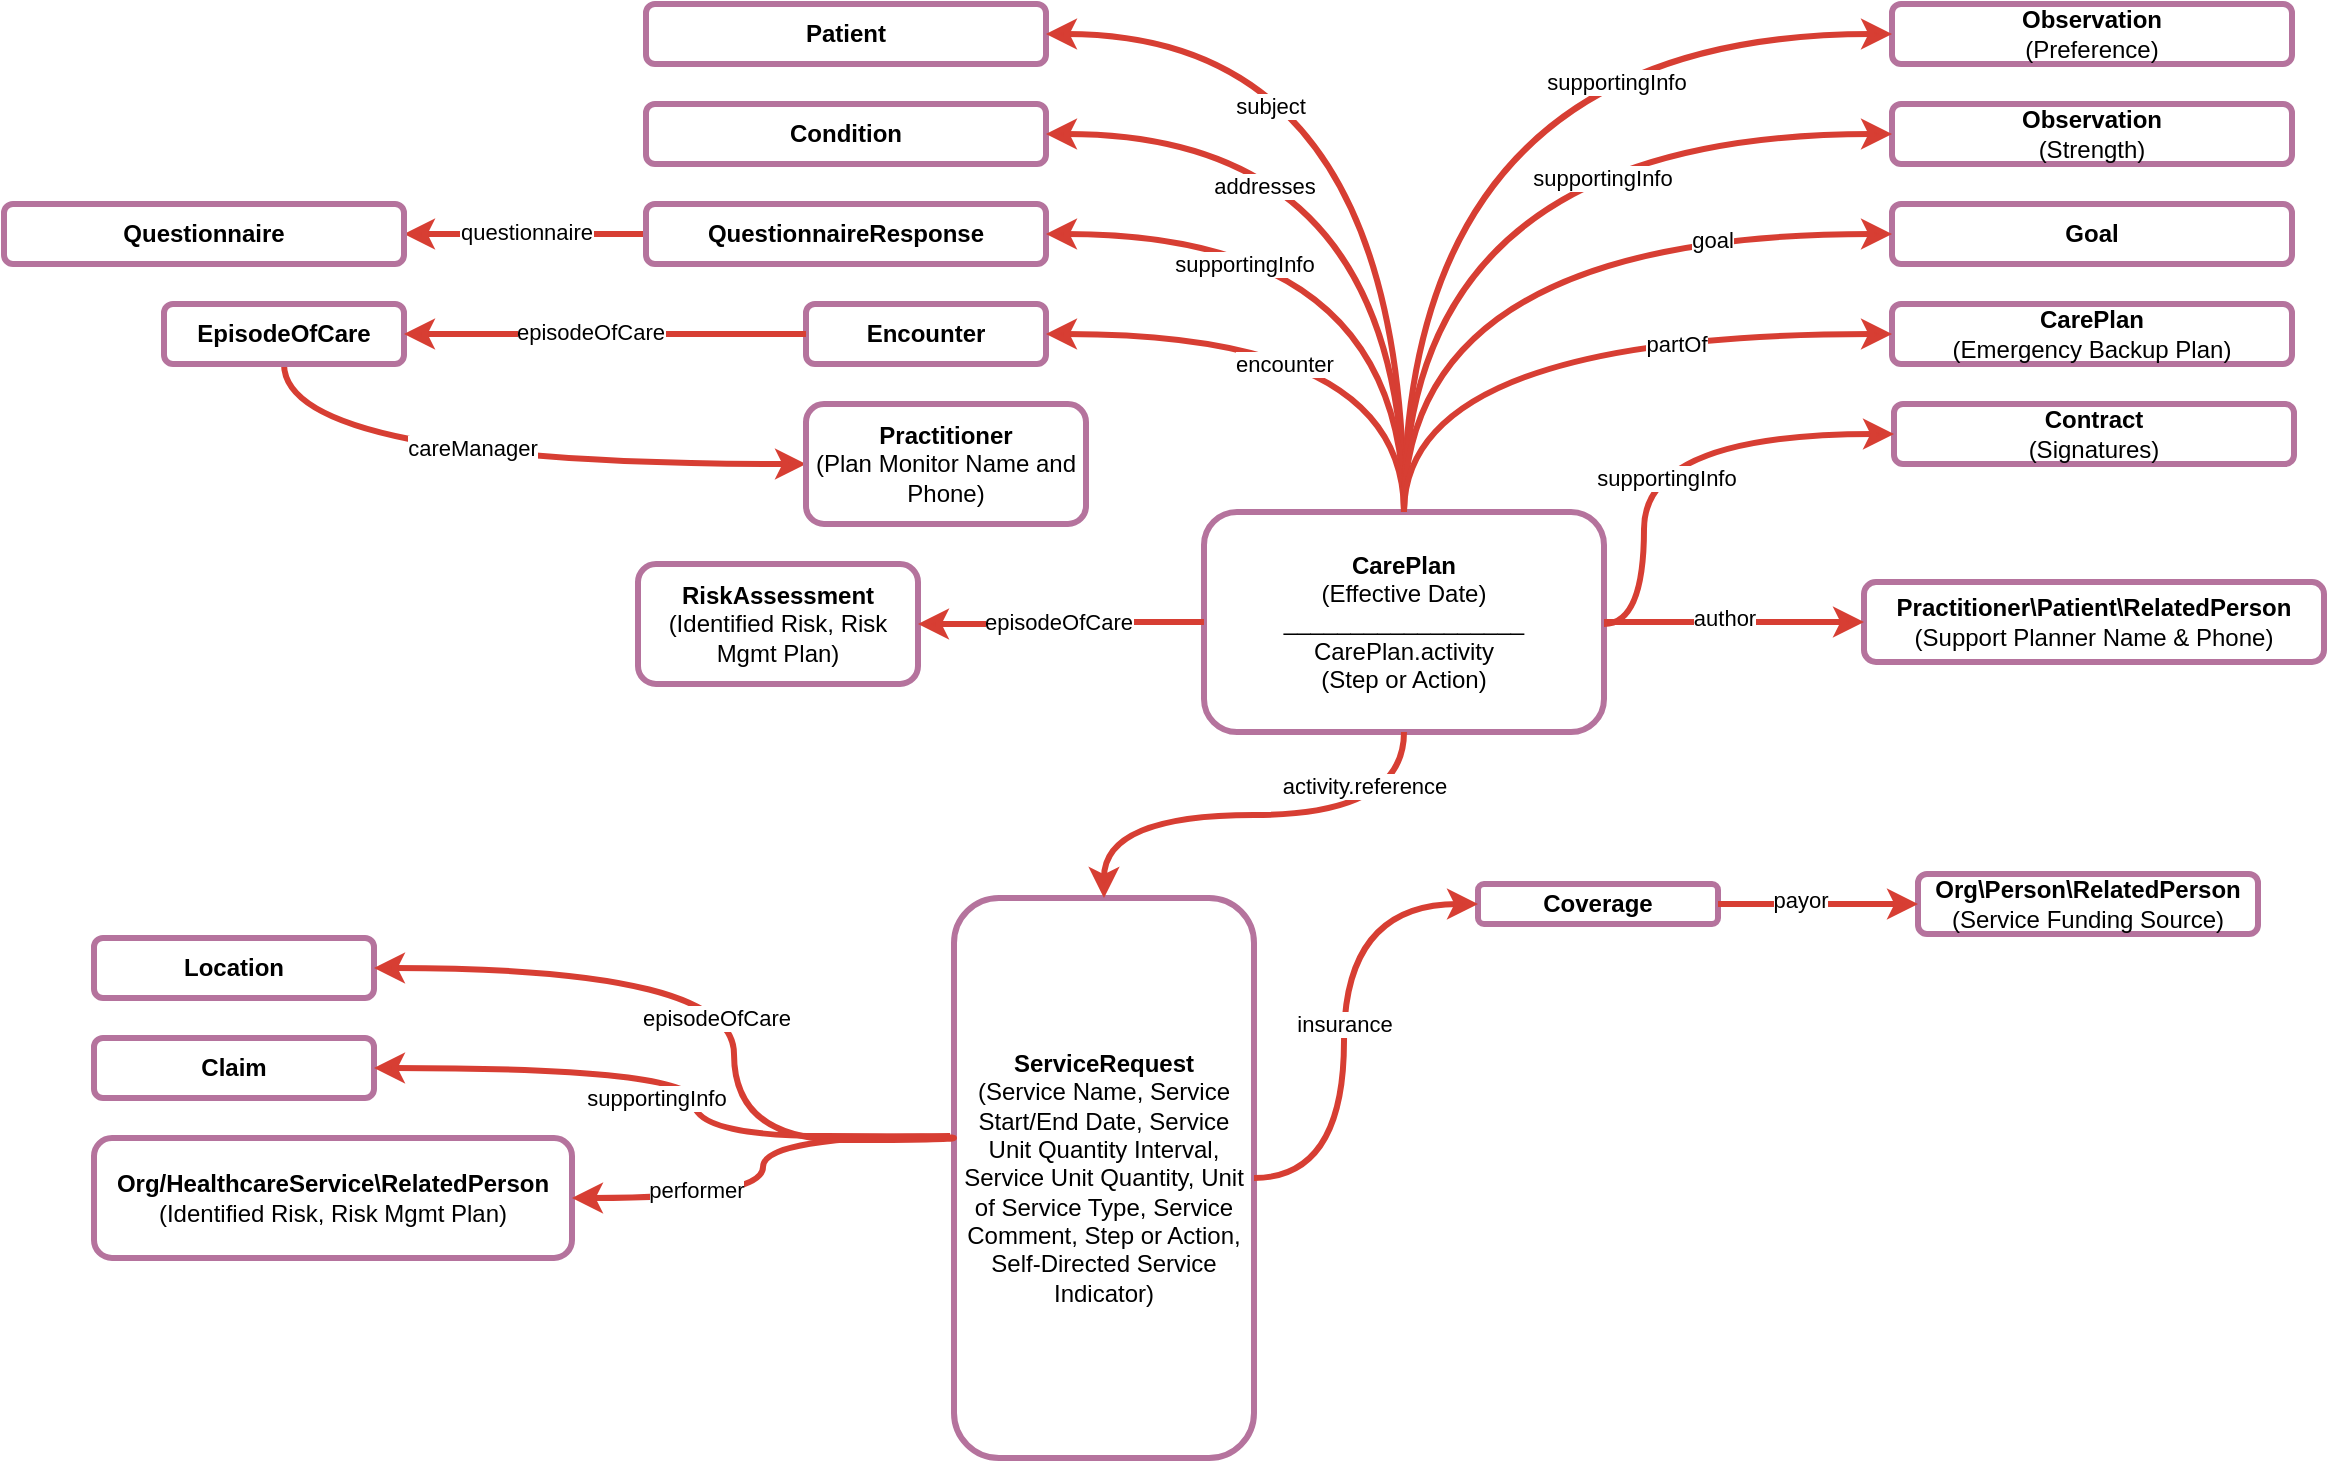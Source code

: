 <mxfile version="23.1.6" type="google">
  <diagram name="Page-1" id="FC6OnVRE6gz8OlY0Ffye">
    <mxGraphModel grid="1" page="1" gridSize="10" guides="1" tooltips="1" connect="1" arrows="1" fold="1" pageScale="1" pageWidth="1700" pageHeight="1100" math="0" shadow="0">
      <root>
        <mxCell id="0" />
        <mxCell id="1" parent="0" />
        <mxCell id="zbUi3ETXG6Zyt_R_n4Tg-4" style="edgeStyle=orthogonalEdgeStyle;rounded=0;orthogonalLoop=1;jettySize=auto;html=1;exitX=0;exitY=0.5;exitDx=0;exitDy=0;entryX=1;entryY=0.5;entryDx=0;entryDy=0;strokeWidth=3;fillColor=#f8cecc;strokeColor=#d73e33;" edge="1" parent="1" source="zbUi3ETXG6Zyt_R_n4Tg-2" target="zbUi3ETXG6Zyt_R_n4Tg-3">
          <mxGeometry relative="1" as="geometry" />
        </mxCell>
        <mxCell id="zbUi3ETXG6Zyt_R_n4Tg-5" value="questionnaire" style="edgeLabel;html=1;align=center;verticalAlign=middle;resizable=0;points=[];" connectable="0" vertex="1" parent="zbUi3ETXG6Zyt_R_n4Tg-4">
          <mxGeometry x="0.2" y="-1" relative="1" as="geometry">
            <mxPoint x="12" as="offset" />
          </mxGeometry>
        </mxCell>
        <mxCell id="zbUi3ETXG6Zyt_R_n4Tg-2" value="&lt;b&gt;QuestionnaireResponse&lt;/b&gt;" style="rounded=1;whiteSpace=wrap;html=1;strokeWidth=3;strokeColor=#B5739D;" vertex="1" parent="1">
          <mxGeometry x="341" y="180" width="200" height="30" as="geometry" />
        </mxCell>
        <mxCell id="zbUi3ETXG6Zyt_R_n4Tg-3" value="&lt;b&gt;Questionnaire&lt;/b&gt;" style="rounded=1;whiteSpace=wrap;html=1;strokeWidth=3;strokeColor=#B5739D;" vertex="1" parent="1">
          <mxGeometry x="20" y="180" width="200" height="30" as="geometry" />
        </mxCell>
        <mxCell id="zbUi3ETXG6Zyt_R_n4Tg-6" value="&lt;b&gt;Condition&lt;/b&gt;" style="rounded=1;whiteSpace=wrap;html=1;strokeWidth=3;strokeColor=#B5739D;" vertex="1" parent="1">
          <mxGeometry x="341" y="130" width="200" height="30" as="geometry" />
        </mxCell>
        <mxCell id="zbUi3ETXG6Zyt_R_n4Tg-7" value="&lt;b&gt;Patient&lt;/b&gt;" style="rounded=1;whiteSpace=wrap;html=1;strokeWidth=3;strokeColor=#B5739D;" vertex="1" parent="1">
          <mxGeometry x="341" y="80" width="200" height="30" as="geometry" />
        </mxCell>
        <mxCell id="zbUi3ETXG6Zyt_R_n4Tg-9" value="&lt;b&gt;CarePlan&lt;/b&gt;&lt;br&gt;(Effective Date)&lt;br&gt;__________________&lt;br&gt;CarePlan.activity&lt;br&gt;(Step or Action)" style="rounded=1;whiteSpace=wrap;html=1;strokeWidth=3;strokeColor=#B5739D;" vertex="1" parent="1">
          <mxGeometry x="620" y="334" width="200" height="110" as="geometry" />
        </mxCell>
        <mxCell id="zbUi3ETXG6Zyt_R_n4Tg-15" style="edgeStyle=orthogonalEdgeStyle;rounded=0;orthogonalLoop=1;jettySize=auto;html=1;exitX=0.5;exitY=1;exitDx=0;exitDy=0;entryX=0;entryY=0.5;entryDx=0;entryDy=0;curved=1;strokeWidth=3;strokeColor=#D73E33;" edge="1" parent="1" source="zbUi3ETXG6Zyt_R_n4Tg-10" target="zbUi3ETXG6Zyt_R_n4Tg-14">
          <mxGeometry relative="1" as="geometry" />
        </mxCell>
        <mxCell id="zbUi3ETXG6Zyt_R_n4Tg-16" value="careManager" style="edgeLabel;html=1;align=center;verticalAlign=middle;resizable=0;points=[];" connectable="0" vertex="1" parent="zbUi3ETXG6Zyt_R_n4Tg-15">
          <mxGeometry x="-0.074" y="8" relative="1" as="geometry">
            <mxPoint as="offset" />
          </mxGeometry>
        </mxCell>
        <mxCell id="zbUi3ETXG6Zyt_R_n4Tg-10" value="&lt;b&gt;EpisodeOfCare&lt;/b&gt;" style="rounded=1;whiteSpace=wrap;html=1;strokeWidth=3;strokeColor=#B5739D;" vertex="1" parent="1">
          <mxGeometry x="100" y="230" width="120" height="30" as="geometry" />
        </mxCell>
        <mxCell id="zbUi3ETXG6Zyt_R_n4Tg-11" value="&lt;b&gt;Encounter&lt;/b&gt;" style="rounded=1;whiteSpace=wrap;html=1;strokeWidth=3;strokeColor=#B5739D;" vertex="1" parent="1">
          <mxGeometry x="421" y="230" width="120" height="30" as="geometry" />
        </mxCell>
        <mxCell id="zbUi3ETXG6Zyt_R_n4Tg-12" style="edgeStyle=orthogonalEdgeStyle;rounded=0;orthogonalLoop=1;jettySize=auto;html=1;exitX=0;exitY=0.5;exitDx=0;exitDy=0;entryX=1;entryY=0.5;entryDx=0;entryDy=0;strokeWidth=3;fillColor=#f8cecc;strokeColor=#d73e33;" edge="1" parent="1" source="zbUi3ETXG6Zyt_R_n4Tg-11" target="zbUi3ETXG6Zyt_R_n4Tg-10">
          <mxGeometry relative="1" as="geometry">
            <mxPoint x="361" y="244.5" as="sourcePoint" />
            <mxPoint x="240" y="244.5" as="targetPoint" />
          </mxGeometry>
        </mxCell>
        <mxCell id="zbUi3ETXG6Zyt_R_n4Tg-13" value="episodeOfCare" style="edgeLabel;html=1;align=center;verticalAlign=middle;resizable=0;points=[];" connectable="0" vertex="1" parent="zbUi3ETXG6Zyt_R_n4Tg-12">
          <mxGeometry x="0.2" y="-1" relative="1" as="geometry">
            <mxPoint x="12" as="offset" />
          </mxGeometry>
        </mxCell>
        <mxCell id="zbUi3ETXG6Zyt_R_n4Tg-14" value="&lt;b&gt;Practitioner&lt;/b&gt;&lt;br&gt;(Plan Monitor&amp;nbsp;Name and Phone)" style="rounded=1;whiteSpace=wrap;html=1;strokeWidth=3;strokeColor=#B5739D;" vertex="1" parent="1">
          <mxGeometry x="421" y="280" width="140" height="60" as="geometry" />
        </mxCell>
        <mxCell id="zbUi3ETXG6Zyt_R_n4Tg-17" value="&lt;b&gt;RiskAssessment&lt;/b&gt;&lt;br&gt;(Identified Risk, Risk Mgmt Plan)" style="rounded=1;whiteSpace=wrap;html=1;strokeWidth=3;strokeColor=#B5739D;" vertex="1" parent="1">
          <mxGeometry x="337" y="360" width="140" height="60" as="geometry" />
        </mxCell>
        <mxCell id="zbUi3ETXG6Zyt_R_n4Tg-18" style="edgeStyle=orthogonalEdgeStyle;rounded=0;orthogonalLoop=1;jettySize=auto;html=1;entryX=1;entryY=0.5;entryDx=0;entryDy=0;strokeWidth=3;fillColor=#f8cecc;strokeColor=#d73e33;exitX=0;exitY=0.5;exitDx=0;exitDy=0;" edge="1" parent="1" source="zbUi3ETXG6Zyt_R_n4Tg-9" target="zbUi3ETXG6Zyt_R_n4Tg-17">
          <mxGeometry relative="1" as="geometry">
            <mxPoint x="580" y="390" as="sourcePoint" />
            <mxPoint x="500" y="389.5" as="targetPoint" />
          </mxGeometry>
        </mxCell>
        <mxCell id="zbUi3ETXG6Zyt_R_n4Tg-19" value="episodeOfCare" style="edgeLabel;html=1;align=center;verticalAlign=middle;resizable=0;points=[];" connectable="0" vertex="1" parent="zbUi3ETXG6Zyt_R_n4Tg-18">
          <mxGeometry x="0.2" y="-1" relative="1" as="geometry">
            <mxPoint x="12" as="offset" />
          </mxGeometry>
        </mxCell>
        <mxCell id="zbUi3ETXG6Zyt_R_n4Tg-20" style="edgeStyle=orthogonalEdgeStyle;rounded=0;orthogonalLoop=1;jettySize=auto;html=1;exitX=0.5;exitY=0;exitDx=0;exitDy=0;entryX=1;entryY=0.5;entryDx=0;entryDy=0;curved=1;strokeWidth=3;strokeColor=#D73E33;" edge="1" parent="1" source="zbUi3ETXG6Zyt_R_n4Tg-9" target="zbUi3ETXG6Zyt_R_n4Tg-7">
          <mxGeometry relative="1" as="geometry">
            <mxPoint x="730" y="310" as="sourcePoint" />
            <mxPoint x="991" y="360" as="targetPoint" />
          </mxGeometry>
        </mxCell>
        <mxCell id="zbUi3ETXG6Zyt_R_n4Tg-21" value="subject" style="edgeLabel;html=1;align=center;verticalAlign=middle;resizable=0;points=[];" connectable="0" vertex="1" parent="zbUi3ETXG6Zyt_R_n4Tg-20">
          <mxGeometry x="-0.074" y="8" relative="1" as="geometry">
            <mxPoint x="-59" y="-10" as="offset" />
          </mxGeometry>
        </mxCell>
        <mxCell id="zbUi3ETXG6Zyt_R_n4Tg-22" style="edgeStyle=orthogonalEdgeStyle;rounded=0;orthogonalLoop=1;jettySize=auto;html=1;entryX=1;entryY=0.5;entryDx=0;entryDy=0;curved=1;strokeWidth=3;strokeColor=#D73E33;exitX=0.5;exitY=0;exitDx=0;exitDy=0;" edge="1" parent="1" source="zbUi3ETXG6Zyt_R_n4Tg-9" target="zbUi3ETXG6Zyt_R_n4Tg-6">
          <mxGeometry relative="1" as="geometry">
            <mxPoint x="690" y="360" as="sourcePoint" />
            <mxPoint x="551" y="105" as="targetPoint" />
          </mxGeometry>
        </mxCell>
        <mxCell id="zbUi3ETXG6Zyt_R_n4Tg-23" value="addresses" style="edgeLabel;html=1;align=center;verticalAlign=middle;resizable=0;points=[];" connectable="0" vertex="1" parent="zbUi3ETXG6Zyt_R_n4Tg-22">
          <mxGeometry x="-0.074" y="8" relative="1" as="geometry">
            <mxPoint x="-62" y="7" as="offset" />
          </mxGeometry>
        </mxCell>
        <mxCell id="zbUi3ETXG6Zyt_R_n4Tg-24" style="edgeStyle=orthogonalEdgeStyle;rounded=0;orthogonalLoop=1;jettySize=auto;html=1;entryX=1;entryY=0.5;entryDx=0;entryDy=0;curved=1;strokeWidth=3;strokeColor=#D73E33;exitX=0.5;exitY=0;exitDx=0;exitDy=0;" edge="1" parent="1" source="zbUi3ETXG6Zyt_R_n4Tg-9" target="zbUi3ETXG6Zyt_R_n4Tg-2">
          <mxGeometry relative="1" as="geometry">
            <mxPoint x="700" y="372" as="sourcePoint" />
            <mxPoint x="551" y="155" as="targetPoint" />
          </mxGeometry>
        </mxCell>
        <mxCell id="zbUi3ETXG6Zyt_R_n4Tg-25" value="supportingInfo" style="edgeLabel;html=1;align=center;verticalAlign=middle;resizable=0;points=[];" connectable="0" vertex="1" parent="zbUi3ETXG6Zyt_R_n4Tg-24">
          <mxGeometry x="-0.074" y="8" relative="1" as="geometry">
            <mxPoint x="-72" y="7" as="offset" />
          </mxGeometry>
        </mxCell>
        <mxCell id="zbUi3ETXG6Zyt_R_n4Tg-26" style="edgeStyle=orthogonalEdgeStyle;rounded=0;orthogonalLoop=1;jettySize=auto;html=1;entryX=1;entryY=0.5;entryDx=0;entryDy=0;curved=1;strokeWidth=3;strokeColor=#D73E33;exitX=0.5;exitY=0;exitDx=0;exitDy=0;" edge="1" parent="1" source="zbUi3ETXG6Zyt_R_n4Tg-9" target="zbUi3ETXG6Zyt_R_n4Tg-11">
          <mxGeometry relative="1" as="geometry">
            <mxPoint x="700" y="372" as="sourcePoint" />
            <mxPoint x="551" y="205" as="targetPoint" />
          </mxGeometry>
        </mxCell>
        <mxCell id="zbUi3ETXG6Zyt_R_n4Tg-27" value="encounter" style="edgeLabel;html=1;align=center;verticalAlign=middle;resizable=0;points=[];" connectable="0" vertex="1" parent="zbUi3ETXG6Zyt_R_n4Tg-26">
          <mxGeometry x="-0.074" y="8" relative="1" as="geometry">
            <mxPoint x="-25" y="7" as="offset" />
          </mxGeometry>
        </mxCell>
        <mxCell id="zbUi3ETXG6Zyt_R_n4Tg-31" value="&lt;b&gt;Observation&lt;/b&gt;&lt;br&gt;(Preference)" style="rounded=1;whiteSpace=wrap;html=1;strokeWidth=3;strokeColor=#B5739D;" vertex="1" parent="1">
          <mxGeometry x="964" y="80" width="200" height="30" as="geometry" />
        </mxCell>
        <mxCell id="zbUi3ETXG6Zyt_R_n4Tg-32" value="&lt;b&gt;Observation&lt;/b&gt;&lt;br&gt;(Strength)" style="rounded=1;whiteSpace=wrap;html=1;strokeWidth=3;strokeColor=#B5739D;" vertex="1" parent="1">
          <mxGeometry x="964" y="130" width="200" height="30" as="geometry" />
        </mxCell>
        <mxCell id="zbUi3ETXG6Zyt_R_n4Tg-33" value="&lt;b&gt;Goal&lt;/b&gt;" style="rounded=1;whiteSpace=wrap;html=1;strokeWidth=3;strokeColor=#B5739D;" vertex="1" parent="1">
          <mxGeometry x="964" y="180" width="200" height="30" as="geometry" />
        </mxCell>
        <mxCell id="zbUi3ETXG6Zyt_R_n4Tg-34" value="&lt;b&gt;CarePlan&lt;/b&gt;&lt;br&gt;(Emergency Backup Plan)" style="rounded=1;whiteSpace=wrap;html=1;strokeWidth=3;strokeColor=#B5739D;" vertex="1" parent="1">
          <mxGeometry x="964" y="230" width="200" height="30" as="geometry" />
        </mxCell>
        <mxCell id="zbUi3ETXG6Zyt_R_n4Tg-35" value="&lt;b&gt;Contract&lt;/b&gt;&lt;br&gt;(Signatures)" style="rounded=1;whiteSpace=wrap;html=1;strokeWidth=3;strokeColor=#B5739D;" vertex="1" parent="1">
          <mxGeometry x="965" y="280" width="200" height="30" as="geometry" />
        </mxCell>
        <mxCell id="zbUi3ETXG6Zyt_R_n4Tg-36" value="&lt;b&gt;Practitioner\Patient\RelatedPerson&lt;/b&gt;&lt;br&gt;(Support Planner Name &amp;amp; Phone)" style="rounded=1;whiteSpace=wrap;html=1;strokeWidth=3;strokeColor=#B5739D;" vertex="1" parent="1">
          <mxGeometry x="950" y="369" width="230" height="40" as="geometry" />
        </mxCell>
        <mxCell id="zbUi3ETXG6Zyt_R_n4Tg-37" style="edgeStyle=orthogonalEdgeStyle;rounded=0;orthogonalLoop=1;jettySize=auto;html=1;exitX=0.5;exitY=0;exitDx=0;exitDy=0;entryX=0;entryY=0.5;entryDx=0;entryDy=0;curved=1;strokeWidth=3;strokeColor=#D73E33;" edge="1" parent="1" source="zbUi3ETXG6Zyt_R_n4Tg-9" target="zbUi3ETXG6Zyt_R_n4Tg-31">
          <mxGeometry relative="1" as="geometry">
            <mxPoint x="730" y="344" as="sourcePoint" />
            <mxPoint x="551" y="105" as="targetPoint" />
          </mxGeometry>
        </mxCell>
        <mxCell id="zbUi3ETXG6Zyt_R_n4Tg-39" value="supportingInfo" style="edgeLabel;html=1;align=center;verticalAlign=middle;resizable=0;points=[];" connectable="0" vertex="1" parent="zbUi3ETXG6Zyt_R_n4Tg-37">
          <mxGeometry x="0.446" y="-35" relative="1" as="geometry">
            <mxPoint x="-4" y="-11" as="offset" />
          </mxGeometry>
        </mxCell>
        <mxCell id="zbUi3ETXG6Zyt_R_n4Tg-43" style="edgeStyle=orthogonalEdgeStyle;rounded=0;orthogonalLoop=1;jettySize=auto;html=1;exitX=0.5;exitY=0;exitDx=0;exitDy=0;entryX=0;entryY=0.5;entryDx=0;entryDy=0;curved=1;strokeWidth=3;strokeColor=#D73E33;" edge="1" parent="1" source="zbUi3ETXG6Zyt_R_n4Tg-9" target="zbUi3ETXG6Zyt_R_n4Tg-32">
          <mxGeometry relative="1" as="geometry">
            <mxPoint x="710" y="609" as="sourcePoint" />
            <mxPoint x="890" y="370" as="targetPoint" />
          </mxGeometry>
        </mxCell>
        <mxCell id="zbUi3ETXG6Zyt_R_n4Tg-45" value="supportingInfo" style="edgeLabel;html=1;align=center;verticalAlign=middle;resizable=0;points=[];" connectable="0" vertex="1" parent="zbUi3ETXG6Zyt_R_n4Tg-43">
          <mxGeometry x="0.446" y="-35" relative="1" as="geometry">
            <mxPoint x="-25" y="-13" as="offset" />
          </mxGeometry>
        </mxCell>
        <mxCell id="zbUi3ETXG6Zyt_R_n4Tg-46" style="edgeStyle=orthogonalEdgeStyle;rounded=0;orthogonalLoop=1;jettySize=auto;html=1;exitX=0.5;exitY=0;exitDx=0;exitDy=0;entryX=0;entryY=0.5;entryDx=0;entryDy=0;curved=1;strokeWidth=3;strokeColor=#D73E33;" edge="1" parent="1" source="zbUi3ETXG6Zyt_R_n4Tg-9" target="zbUi3ETXG6Zyt_R_n4Tg-33">
          <mxGeometry relative="1" as="geometry">
            <mxPoint x="740" y="319" as="sourcePoint" />
            <mxPoint x="920" y="180" as="targetPoint" />
          </mxGeometry>
        </mxCell>
        <mxCell id="zbUi3ETXG6Zyt_R_n4Tg-47" value="goal" style="edgeLabel;html=1;align=center;verticalAlign=middle;resizable=0;points=[];" connectable="0" vertex="1" parent="zbUi3ETXG6Zyt_R_n4Tg-46">
          <mxGeometry x="0.446" y="-35" relative="1" as="geometry">
            <mxPoint x="16" y="-32" as="offset" />
          </mxGeometry>
        </mxCell>
        <mxCell id="zbUi3ETXG6Zyt_R_n4Tg-48" style="edgeStyle=orthogonalEdgeStyle;rounded=0;orthogonalLoop=1;jettySize=auto;html=1;exitX=0.5;exitY=0;exitDx=0;exitDy=0;entryX=0;entryY=0.5;entryDx=0;entryDy=0;curved=1;strokeWidth=3;strokeColor=#D73E33;" edge="1" parent="1" source="zbUi3ETXG6Zyt_R_n4Tg-9" target="zbUi3ETXG6Zyt_R_n4Tg-34">
          <mxGeometry relative="1" as="geometry">
            <mxPoint x="730" y="344" as="sourcePoint" />
            <mxPoint x="910" y="205" as="targetPoint" />
          </mxGeometry>
        </mxCell>
        <mxCell id="zbUi3ETXG6Zyt_R_n4Tg-49" value="partOf" style="edgeLabel;html=1;align=center;verticalAlign=middle;resizable=0;points=[];" connectable="0" vertex="1" parent="zbUi3ETXG6Zyt_R_n4Tg-48">
          <mxGeometry x="0.446" y="-35" relative="1" as="geometry">
            <mxPoint x="-16" y="-30" as="offset" />
          </mxGeometry>
        </mxCell>
        <mxCell id="zbUi3ETXG6Zyt_R_n4Tg-50" style="edgeStyle=orthogonalEdgeStyle;rounded=0;orthogonalLoop=1;jettySize=auto;html=1;curved=1;strokeWidth=3;strokeColor=#D73E33;entryX=0;entryY=0.5;entryDx=0;entryDy=0;" edge="1" parent="1" target="zbUi3ETXG6Zyt_R_n4Tg-35">
          <mxGeometry relative="1" as="geometry">
            <mxPoint x="820" y="390" as="sourcePoint" />
            <mxPoint x="920" y="295" as="targetPoint" />
            <Array as="points">
              <mxPoint x="840" y="390" />
              <mxPoint x="840" y="295" />
            </Array>
          </mxGeometry>
        </mxCell>
        <mxCell id="zbUi3ETXG6Zyt_R_n4Tg-51" value="supportingInfo" style="edgeLabel;html=1;align=center;verticalAlign=middle;resizable=0;points=[];" connectable="0" vertex="1" parent="zbUi3ETXG6Zyt_R_n4Tg-50">
          <mxGeometry x="0.446" y="-35" relative="1" as="geometry">
            <mxPoint x="-48" y="-13" as="offset" />
          </mxGeometry>
        </mxCell>
        <mxCell id="zbUi3ETXG6Zyt_R_n4Tg-55" style="edgeStyle=orthogonalEdgeStyle;rounded=0;orthogonalLoop=1;jettySize=auto;html=1;exitX=1;exitY=0.5;exitDx=0;exitDy=0;entryX=0;entryY=0.5;entryDx=0;entryDy=0;curved=1;strokeWidth=3;strokeColor=#D73E33;" edge="1" parent="1" source="zbUi3ETXG6Zyt_R_n4Tg-9" target="zbUi3ETXG6Zyt_R_n4Tg-36">
          <mxGeometry relative="1" as="geometry">
            <mxPoint x="730" y="344" as="sourcePoint" />
            <mxPoint x="910" y="255" as="targetPoint" />
          </mxGeometry>
        </mxCell>
        <mxCell id="zbUi3ETXG6Zyt_R_n4Tg-56" value="author" style="edgeLabel;html=1;align=center;verticalAlign=middle;resizable=0;points=[];" connectable="0" vertex="1" parent="zbUi3ETXG6Zyt_R_n4Tg-55">
          <mxGeometry x="0.446" y="-35" relative="1" as="geometry">
            <mxPoint x="-34" y="-37" as="offset" />
          </mxGeometry>
        </mxCell>
        <mxCell id="zbUi3ETXG6Zyt_R_n4Tg-57" value="&lt;b&gt;ServiceRequest&lt;br&gt;&lt;/b&gt;(Service Name, Service Start/End Date, Service Unit Quantity Interval, Service Unit Quantity, Unit of Service Type, Service Comment, Step or Action, Self-Directed Service Indicator)" style="rounded=1;whiteSpace=wrap;html=1;strokeWidth=3;strokeColor=#B5739D;" vertex="1" parent="1">
          <mxGeometry x="495" y="527" width="150" height="280" as="geometry" />
        </mxCell>
        <mxCell id="zbUi3ETXG6Zyt_R_n4Tg-58" value="&lt;b&gt;Location&lt;/b&gt;" style="rounded=1;whiteSpace=wrap;html=1;strokeWidth=3;strokeColor=#B5739D;" vertex="1" parent="1">
          <mxGeometry x="65" y="547" width="140" height="30" as="geometry" />
        </mxCell>
        <mxCell id="zbUi3ETXG6Zyt_R_n4Tg-59" value="&lt;b&gt;Claim&lt;br&gt;&lt;/b&gt;" style="rounded=1;whiteSpace=wrap;html=1;strokeWidth=3;strokeColor=#B5739D;" vertex="1" parent="1">
          <mxGeometry x="65" y="597" width="140" height="30" as="geometry" />
        </mxCell>
        <mxCell id="zbUi3ETXG6Zyt_R_n4Tg-62" style="edgeStyle=orthogonalEdgeStyle;rounded=0;orthogonalLoop=1;jettySize=auto;html=1;exitX=0.75;exitY=0;exitDx=0;exitDy=0;" edge="1" parent="1" source="zbUi3ETXG6Zyt_R_n4Tg-60">
          <mxGeometry relative="1" as="geometry">
            <mxPoint x="245" y="677" as="targetPoint" />
          </mxGeometry>
        </mxCell>
        <mxCell id="zbUi3ETXG6Zyt_R_n4Tg-60" value="&lt;b&gt;Org/HealthcareService\RelatedPerson&lt;/b&gt;&lt;br&gt;(Identified Risk, Risk Mgmt Plan)" style="rounded=1;whiteSpace=wrap;html=1;strokeWidth=3;strokeColor=#B5739D;" vertex="1" parent="1">
          <mxGeometry x="65" y="647" width="239" height="60" as="geometry" />
        </mxCell>
        <mxCell id="zbUi3ETXG6Zyt_R_n4Tg-63" style="edgeStyle=orthogonalEdgeStyle;rounded=0;orthogonalLoop=1;jettySize=auto;html=1;entryX=1;entryY=0.5;entryDx=0;entryDy=0;strokeWidth=3;fillColor=#f8cecc;strokeColor=#d73e33;curved=1;" edge="1" parent="1" target="zbUi3ETXG6Zyt_R_n4Tg-58">
          <mxGeometry relative="1" as="geometry">
            <mxPoint x="495" y="647" as="sourcePoint" />
            <mxPoint x="315" y="562.25" as="targetPoint" />
            <Array as="points">
              <mxPoint x="495" y="648" />
              <mxPoint x="385" y="648" />
              <mxPoint x="385" y="562" />
            </Array>
          </mxGeometry>
        </mxCell>
        <mxCell id="zbUi3ETXG6Zyt_R_n4Tg-64" value="episodeOfCare" style="edgeLabel;html=1;align=center;verticalAlign=middle;resizable=0;points=[];" connectable="0" vertex="1" parent="zbUi3ETXG6Zyt_R_n4Tg-63">
          <mxGeometry x="0.2" y="-1" relative="1" as="geometry">
            <mxPoint x="20" y="26" as="offset" />
          </mxGeometry>
        </mxCell>
        <mxCell id="zbUi3ETXG6Zyt_R_n4Tg-65" style="edgeStyle=orthogonalEdgeStyle;rounded=0;orthogonalLoop=1;jettySize=auto;html=1;entryX=1;entryY=0.5;entryDx=0;entryDy=0;strokeWidth=3;fillColor=#f8cecc;strokeColor=#d73e33;curved=1;" edge="1" parent="1" target="zbUi3ETXG6Zyt_R_n4Tg-59">
          <mxGeometry relative="1" as="geometry">
            <mxPoint x="495" y="647" as="sourcePoint" />
            <mxPoint x="285" y="612" as="targetPoint" />
            <Array as="points">
              <mxPoint x="495" y="646" />
              <mxPoint x="365" y="646" />
              <mxPoint x="365" y="612" />
            </Array>
          </mxGeometry>
        </mxCell>
        <mxCell id="zbUi3ETXG6Zyt_R_n4Tg-66" value="supportingInfo" style="edgeLabel;html=1;align=center;verticalAlign=middle;resizable=0;points=[];" connectable="0" vertex="1" parent="zbUi3ETXG6Zyt_R_n4Tg-65">
          <mxGeometry x="0.2" y="-1" relative="1" as="geometry">
            <mxPoint x="11" y="16" as="offset" />
          </mxGeometry>
        </mxCell>
        <mxCell id="zbUi3ETXG6Zyt_R_n4Tg-67" style="edgeStyle=orthogonalEdgeStyle;rounded=0;orthogonalLoop=1;jettySize=auto;html=1;entryX=1;entryY=0.5;entryDx=0;entryDy=0;strokeWidth=3;fillColor=#f8cecc;strokeColor=#d73e33;exitX=-0.013;exitY=0.425;exitDx=0;exitDy=0;exitPerimeter=0;curved=1;" edge="1" parent="1" source="zbUi3ETXG6Zyt_R_n4Tg-57" target="zbUi3ETXG6Zyt_R_n4Tg-60">
          <mxGeometry relative="1" as="geometry">
            <mxPoint x="518" y="676.48" as="sourcePoint" />
            <mxPoint x="375" y="677.48" as="targetPoint" />
          </mxGeometry>
        </mxCell>
        <mxCell id="zbUi3ETXG6Zyt_R_n4Tg-68" value="performer" style="edgeLabel;html=1;align=center;verticalAlign=middle;resizable=0;points=[];" connectable="0" vertex="1" parent="zbUi3ETXG6Zyt_R_n4Tg-67">
          <mxGeometry x="0.2" y="-1" relative="1" as="geometry">
            <mxPoint x="-26" y="-3" as="offset" />
          </mxGeometry>
        </mxCell>
        <mxCell id="zbUi3ETXG6Zyt_R_n4Tg-70" style="edgeStyle=orthogonalEdgeStyle;rounded=0;orthogonalLoop=1;jettySize=auto;html=1;exitX=0.5;exitY=1;exitDx=0;exitDy=0;entryX=0.5;entryY=0;entryDx=0;entryDy=0;curved=1;strokeWidth=3;strokeColor=#D73E33;" edge="1" parent="1" source="zbUi3ETXG6Zyt_R_n4Tg-9" target="zbUi3ETXG6Zyt_R_n4Tg-57">
          <mxGeometry relative="1" as="geometry">
            <mxPoint x="800" y="489" as="sourcePoint" />
            <mxPoint x="980" y="400" as="targetPoint" />
          </mxGeometry>
        </mxCell>
        <mxCell id="zbUi3ETXG6Zyt_R_n4Tg-71" value="activity.reference" style="edgeLabel;html=1;align=center;verticalAlign=middle;resizable=0;points=[];" connectable="0" vertex="1" parent="zbUi3ETXG6Zyt_R_n4Tg-70">
          <mxGeometry x="0.446" y="-35" relative="1" as="geometry">
            <mxPoint x="107" y="20" as="offset" />
          </mxGeometry>
        </mxCell>
        <mxCell id="zbUi3ETXG6Zyt_R_n4Tg-72" value="&lt;b&gt;Coverage&lt;/b&gt;" style="rounded=1;whiteSpace=wrap;html=1;strokeWidth=3;strokeColor=#B5739D;" vertex="1" parent="1">
          <mxGeometry x="757" y="520" width="120" height="20" as="geometry" />
        </mxCell>
        <mxCell id="zbUi3ETXG6Zyt_R_n4Tg-73" value="&lt;b&gt;Org\Person\RelatedPerson&lt;/b&gt;&lt;br&gt;(Service Funding Source)" style="rounded=1;whiteSpace=wrap;html=1;strokeWidth=3;strokeColor=#B5739D;" vertex="1" parent="1">
          <mxGeometry x="977" y="515" width="170" height="30" as="geometry" />
        </mxCell>
        <mxCell id="zbUi3ETXG6Zyt_R_n4Tg-74" style="edgeStyle=orthogonalEdgeStyle;rounded=0;orthogonalLoop=1;jettySize=auto;html=1;entryX=0;entryY=0.5;entryDx=0;entryDy=0;curved=1;strokeWidth=3;strokeColor=#D73E33;exitX=1;exitY=0.5;exitDx=0;exitDy=0;" edge="1" parent="1" source="zbUi3ETXG6Zyt_R_n4Tg-57" target="zbUi3ETXG6Zyt_R_n4Tg-72">
          <mxGeometry relative="1" as="geometry">
            <mxPoint x="870" y="630" as="sourcePoint" />
            <mxPoint x="991.95" y="540" as="targetPoint" />
            <Array as="points">
              <mxPoint x="690" y="667" />
              <mxPoint x="690" y="530" />
            </Array>
          </mxGeometry>
        </mxCell>
        <mxCell id="zbUi3ETXG6Zyt_R_n4Tg-75" value="insurance" style="edgeLabel;html=1;align=center;verticalAlign=middle;resizable=0;points=[];" connectable="0" vertex="1" parent="zbUi3ETXG6Zyt_R_n4Tg-74">
          <mxGeometry x="0.446" y="-35" relative="1" as="geometry">
            <mxPoint x="-35" y="58" as="offset" />
          </mxGeometry>
        </mxCell>
        <mxCell id="zbUi3ETXG6Zyt_R_n4Tg-76" style="edgeStyle=orthogonalEdgeStyle;rounded=0;orthogonalLoop=1;jettySize=auto;html=1;exitX=1;exitY=0.5;exitDx=0;exitDy=0;entryX=0;entryY=0.5;entryDx=0;entryDy=0;curved=1;strokeWidth=3;strokeColor=#D73E33;" edge="1" parent="1" source="zbUi3ETXG6Zyt_R_n4Tg-72" target="zbUi3ETXG6Zyt_R_n4Tg-73">
          <mxGeometry relative="1" as="geometry">
            <mxPoint x="877" y="634" as="sourcePoint" />
            <mxPoint x="1057" y="545" as="targetPoint" />
          </mxGeometry>
        </mxCell>
        <mxCell id="zbUi3ETXG6Zyt_R_n4Tg-77" value="payor" style="edgeLabel;html=1;align=center;verticalAlign=middle;resizable=0;points=[];" connectable="0" vertex="1" parent="zbUi3ETXG6Zyt_R_n4Tg-76">
          <mxGeometry x="0.446" y="-35" relative="1" as="geometry">
            <mxPoint x="-32" y="-37" as="offset" />
          </mxGeometry>
        </mxCell>
      </root>
    </mxGraphModel>
  </diagram>
</mxfile>
